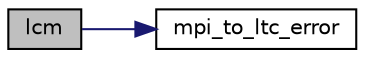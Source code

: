 digraph "lcm"
{
 // LATEX_PDF_SIZE
  edge [fontname="Helvetica",fontsize="10",labelfontname="Helvetica",labelfontsize="10"];
  node [fontname="Helvetica",fontsize="10",shape=record];
  rankdir="LR";
  Node61 [label="lcm",height=0.2,width=0.4,color="black", fillcolor="grey75", style="filled", fontcolor="black",tooltip=" "];
  Node61 -> Node62 [color="midnightblue",fontsize="10",style="solid",fontname="Helvetica"];
  Node62 [label="mpi_to_ltc_error",height=0.2,width=0.4,color="black", fillcolor="white", style="filled",URL="$ltm__desc_8c.html#abc21dd3358332c6bcdd2ec873ab5c5a6",tooltip="Convert a MPI error to a LTC error (Possibly the most powerful function ever! Oh wait...."];
}

